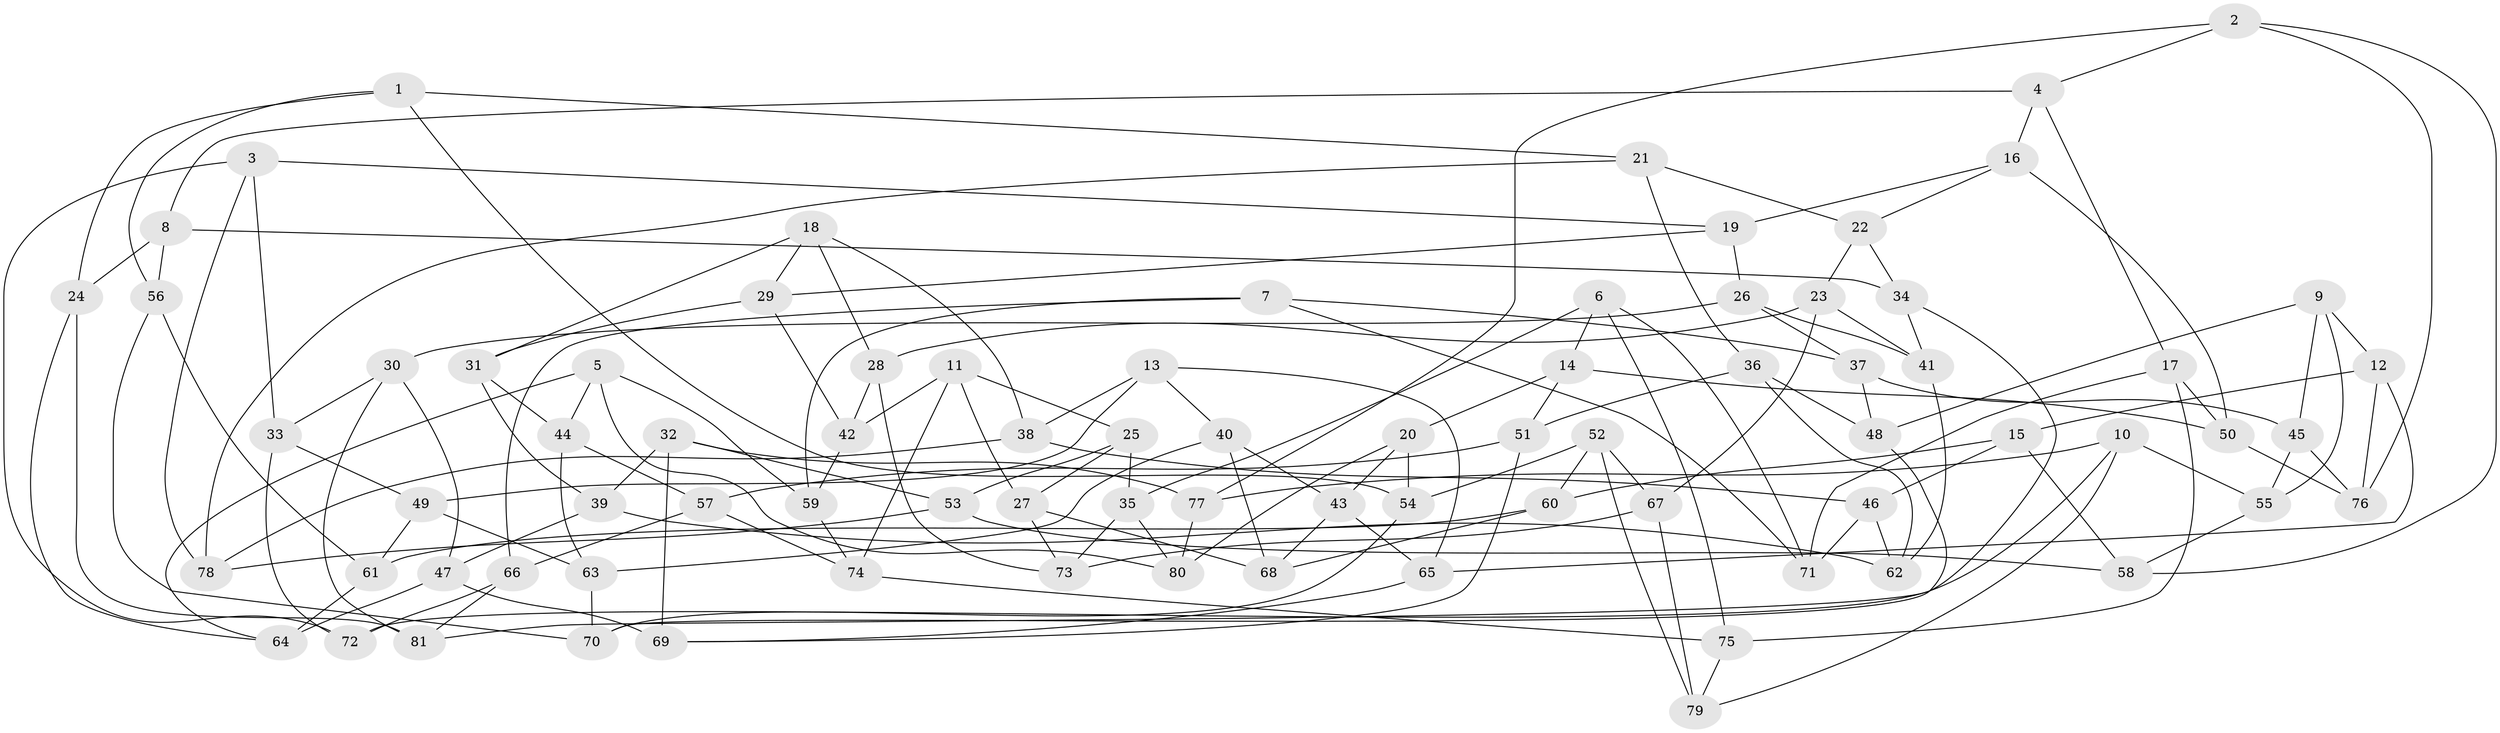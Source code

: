 // coarse degree distribution, {6: 0.16666666666666666, 4: 0.5625, 10: 0.0625, 5: 0.08333333333333333, 3: 0.0625, 8: 0.041666666666666664, 9: 0.020833333333333332}
// Generated by graph-tools (version 1.1) at 2025/20/03/04/25 18:20:33]
// undirected, 81 vertices, 162 edges
graph export_dot {
graph [start="1"]
  node [color=gray90,style=filled];
  1;
  2;
  3;
  4;
  5;
  6;
  7;
  8;
  9;
  10;
  11;
  12;
  13;
  14;
  15;
  16;
  17;
  18;
  19;
  20;
  21;
  22;
  23;
  24;
  25;
  26;
  27;
  28;
  29;
  30;
  31;
  32;
  33;
  34;
  35;
  36;
  37;
  38;
  39;
  40;
  41;
  42;
  43;
  44;
  45;
  46;
  47;
  48;
  49;
  50;
  51;
  52;
  53;
  54;
  55;
  56;
  57;
  58;
  59;
  60;
  61;
  62;
  63;
  64;
  65;
  66;
  67;
  68;
  69;
  70;
  71;
  72;
  73;
  74;
  75;
  76;
  77;
  78;
  79;
  80;
  81;
  1 -- 21;
  1 -- 24;
  1 -- 54;
  1 -- 56;
  2 -- 4;
  2 -- 77;
  2 -- 58;
  2 -- 76;
  3 -- 72;
  3 -- 78;
  3 -- 33;
  3 -- 19;
  4 -- 17;
  4 -- 16;
  4 -- 8;
  5 -- 44;
  5 -- 64;
  5 -- 59;
  5 -- 80;
  6 -- 14;
  6 -- 35;
  6 -- 75;
  6 -- 71;
  7 -- 59;
  7 -- 66;
  7 -- 37;
  7 -- 71;
  8 -- 24;
  8 -- 34;
  8 -- 56;
  9 -- 55;
  9 -- 48;
  9 -- 45;
  9 -- 12;
  10 -- 77;
  10 -- 72;
  10 -- 79;
  10 -- 55;
  11 -- 74;
  11 -- 27;
  11 -- 25;
  11 -- 42;
  12 -- 65;
  12 -- 76;
  12 -- 15;
  13 -- 65;
  13 -- 40;
  13 -- 49;
  13 -- 38;
  14 -- 20;
  14 -- 51;
  14 -- 50;
  15 -- 58;
  15 -- 60;
  15 -- 46;
  16 -- 19;
  16 -- 50;
  16 -- 22;
  17 -- 75;
  17 -- 71;
  17 -- 50;
  18 -- 28;
  18 -- 38;
  18 -- 31;
  18 -- 29;
  19 -- 26;
  19 -- 29;
  20 -- 80;
  20 -- 43;
  20 -- 54;
  21 -- 22;
  21 -- 78;
  21 -- 36;
  22 -- 23;
  22 -- 34;
  23 -- 67;
  23 -- 41;
  23 -- 28;
  24 -- 64;
  24 -- 81;
  25 -- 35;
  25 -- 27;
  25 -- 53;
  26 -- 30;
  26 -- 41;
  26 -- 37;
  27 -- 68;
  27 -- 73;
  28 -- 42;
  28 -- 73;
  29 -- 31;
  29 -- 42;
  30 -- 33;
  30 -- 81;
  30 -- 47;
  31 -- 39;
  31 -- 44;
  32 -- 53;
  32 -- 77;
  32 -- 69;
  32 -- 39;
  33 -- 49;
  33 -- 72;
  34 -- 81;
  34 -- 41;
  35 -- 73;
  35 -- 80;
  36 -- 48;
  36 -- 51;
  36 -- 62;
  37 -- 48;
  37 -- 45;
  38 -- 78;
  38 -- 46;
  39 -- 47;
  39 -- 62;
  40 -- 43;
  40 -- 63;
  40 -- 68;
  41 -- 62;
  42 -- 59;
  43 -- 68;
  43 -- 65;
  44 -- 63;
  44 -- 57;
  45 -- 76;
  45 -- 55;
  46 -- 62;
  46 -- 71;
  47 -- 64;
  47 -- 69;
  48 -- 70;
  49 -- 63;
  49 -- 61;
  50 -- 76;
  51 -- 69;
  51 -- 57;
  52 -- 54;
  52 -- 60;
  52 -- 67;
  52 -- 79;
  53 -- 58;
  53 -- 78;
  54 -- 70;
  55 -- 58;
  56 -- 70;
  56 -- 61;
  57 -- 74;
  57 -- 66;
  59 -- 74;
  60 -- 61;
  60 -- 68;
  61 -- 64;
  63 -- 70;
  65 -- 69;
  66 -- 81;
  66 -- 72;
  67 -- 73;
  67 -- 79;
  74 -- 75;
  75 -- 79;
  77 -- 80;
}
